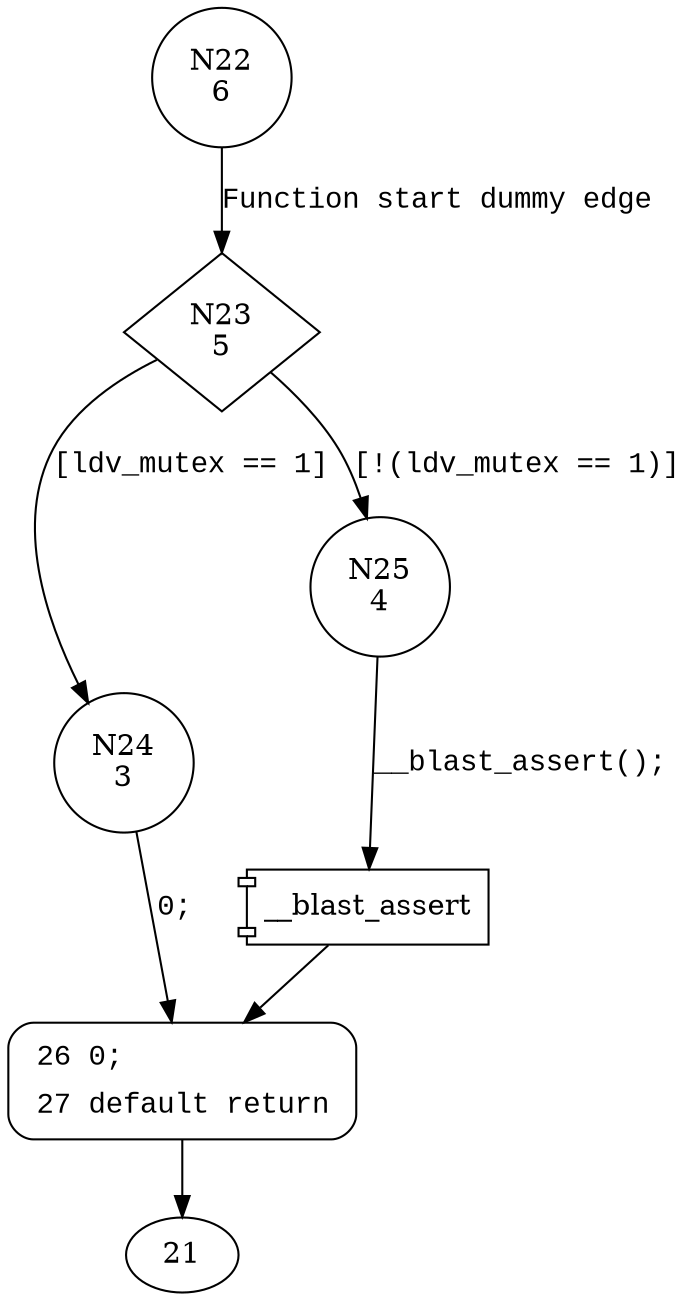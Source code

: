 digraph check_final_state {
22 [shape="circle" label="N22\n6"]
23 [shape="diamond" label="N23\n5"]
24 [shape="circle" label="N24\n3"]
25 [shape="circle" label="N25\n4"]
26 [shape="circle" label="N26\n2"]
26 [style="filled,bold" penwidth="1" fillcolor="white" fontname="Courier New" shape="Mrecord" label=<<table border="0" cellborder="0" cellpadding="3" bgcolor="white"><tr><td align="right">26</td><td align="left">0;</td></tr><tr><td align="right">27</td><td align="left">default return</td></tr></table>>]
26 -> 21[label=""]
22 -> 23 [label="Function start dummy edge" fontname="Courier New"]
23 -> 24 [label="[ldv_mutex == 1]" fontname="Courier New"]
23 -> 25 [label="[!(ldv_mutex == 1)]" fontname="Courier New"]
100007 [shape="component" label="__blast_assert"]
25 -> 100007 [label="__blast_assert();" fontname="Courier New"]
100007 -> 26 [label="" fontname="Courier New"]
24 -> 26 [label="0;" fontname="Courier New"]
}